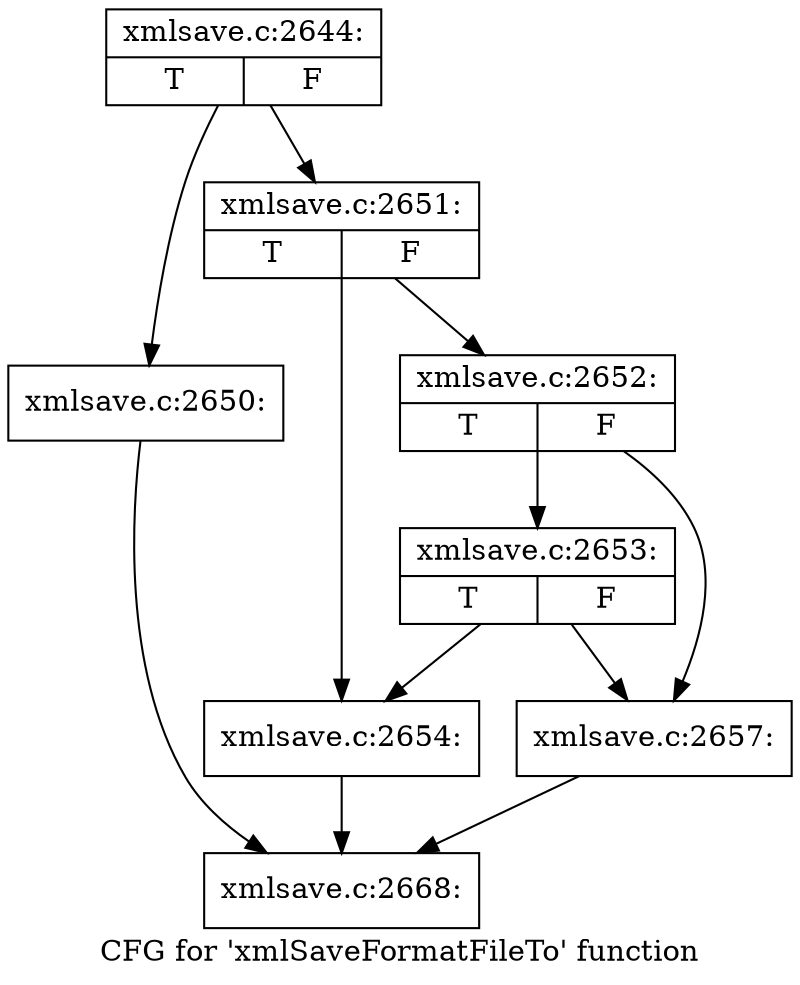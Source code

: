 digraph "CFG for 'xmlSaveFormatFileTo' function" {
	label="CFG for 'xmlSaveFormatFileTo' function";

	Node0x5645e4049890 [shape=record,label="{xmlsave.c:2644:|{<s0>T|<s1>F}}"];
	Node0x5645e4049890 -> Node0x5645e4050670;
	Node0x5645e4049890 -> Node0x5645e40506c0;
	Node0x5645e4050670 [shape=record,label="{xmlsave.c:2650:}"];
	Node0x5645e4050670 -> Node0x5645e404f2f0;
	Node0x5645e40506c0 [shape=record,label="{xmlsave.c:2651:|{<s0>T|<s1>F}}"];
	Node0x5645e40506c0 -> Node0x5645e4050b80;
	Node0x5645e40506c0 -> Node0x5645e4050c20;
	Node0x5645e4050c20 [shape=record,label="{xmlsave.c:2652:|{<s0>T|<s1>F}}"];
	Node0x5645e4050c20 -> Node0x5645e4050f40;
	Node0x5645e4050c20 -> Node0x5645e4050bd0;
	Node0x5645e4050f40 [shape=record,label="{xmlsave.c:2653:|{<s0>T|<s1>F}}"];
	Node0x5645e4050f40 -> Node0x5645e4050b80;
	Node0x5645e4050f40 -> Node0x5645e4050bd0;
	Node0x5645e4050b80 [shape=record,label="{xmlsave.c:2654:}"];
	Node0x5645e4050b80 -> Node0x5645e404f2f0;
	Node0x5645e4050bd0 [shape=record,label="{xmlsave.c:2657:}"];
	Node0x5645e4050bd0 -> Node0x5645e404f2f0;
	Node0x5645e404f2f0 [shape=record,label="{xmlsave.c:2668:}"];
}
